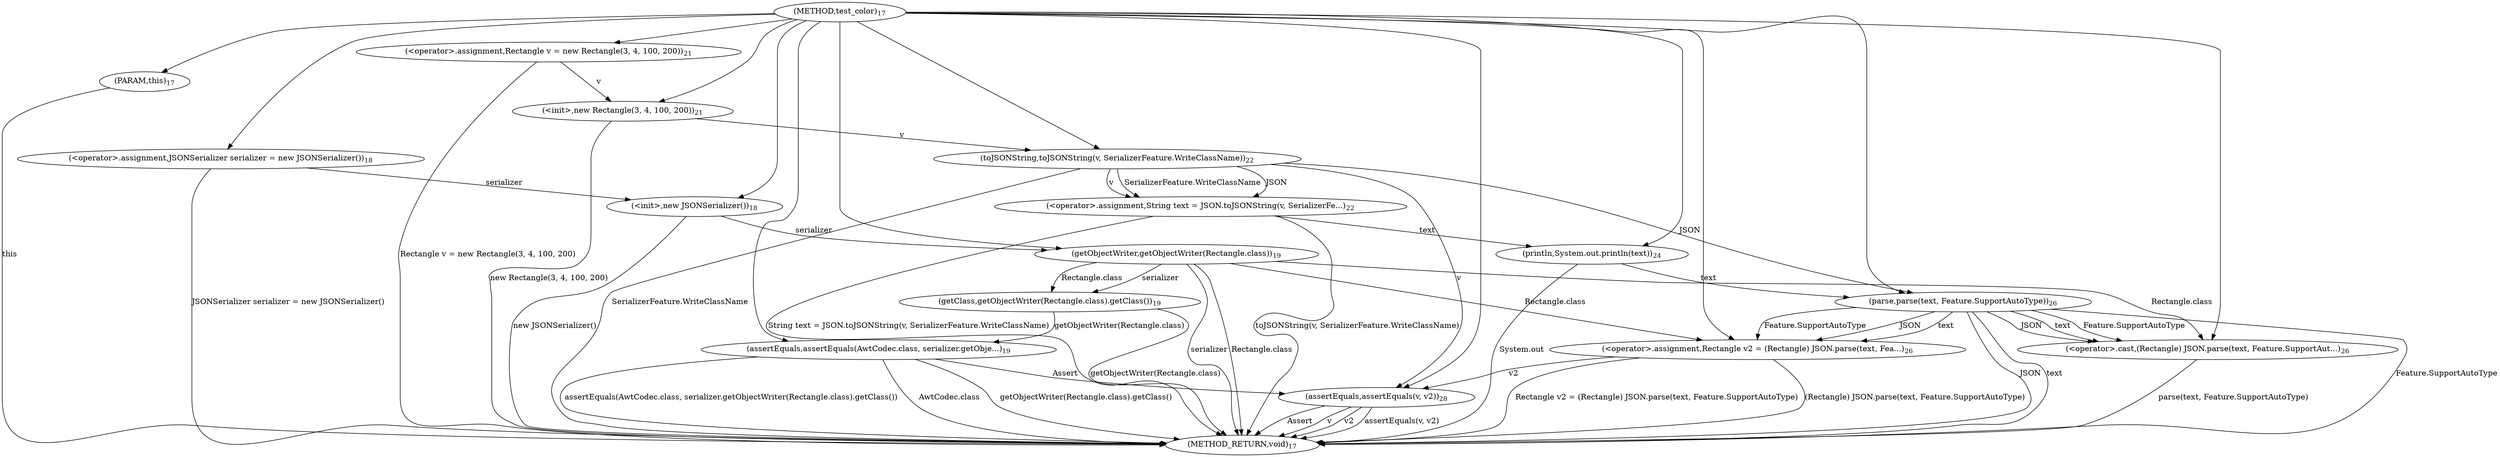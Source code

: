 digraph "test_color" {  
"7" [label = <(METHOD,test_color)<SUB>17</SUB>> ]
"68" [label = <(METHOD_RETURN,void)<SUB>17</SUB>> ]
"8" [label = <(PARAM,this)<SUB>17</SUB>> ]
"11" [label = <(&lt;operator&gt;.assignment,JSONSerializer serializer = new JSONSerializer())<SUB>18</SUB>> ]
"14" [label = <(&lt;init&gt;,new JSONSerializer())<SUB>18</SUB>> ]
"16" [label = <(assertEquals,assertEquals(AwtCodec.class, serializer.getObje...)<SUB>19</SUB>> ]
"28" [label = <(&lt;operator&gt;.assignment,Rectangle v = new Rectangle(3, 4, 100, 200))<SUB>21</SUB>> ]
"31" [label = <(&lt;init&gt;,new Rectangle(3, 4, 100, 200))<SUB>21</SUB>> ]
"38" [label = <(&lt;operator&gt;.assignment,String text = JSON.toJSONString(v, SerializerFe...)<SUB>22</SUB>> ]
"46" [label = <(println,System.out.println(text))<SUB>24</SUB>> ]
"52" [label = <(&lt;operator&gt;.assignment,Rectangle v2 = (Rectangle) JSON.parse(text, Fea...)<SUB>26</SUB>> ]
"62" [label = <(assertEquals,assertEquals(v, v2))<SUB>28</SUB>> ]
"11" [label = <(&lt;operator&gt;.assignment,JSONSerializer serializer = new JSONSerializer())<SUB>18</SUB>> ]
"11" [label = <(&lt;operator&gt;.assignment,JSONSerializer serializer = new JSONSerializer())<SUB>18</SUB>> ]
"14" [label = <(&lt;init&gt;,new JSONSerializer())<SUB>18</SUB>> ]
"16" [label = <(assertEquals,assertEquals(AwtCodec.class, serializer.getObje...)<SUB>19</SUB>> ]
"16" [label = <(assertEquals,assertEquals(AwtCodec.class, serializer.getObje...)<SUB>19</SUB>> ]
"16" [label = <(assertEquals,assertEquals(AwtCodec.class, serializer.getObje...)<SUB>19</SUB>> ]
"28" [label = <(&lt;operator&gt;.assignment,Rectangle v = new Rectangle(3, 4, 100, 200))<SUB>21</SUB>> ]
"28" [label = <(&lt;operator&gt;.assignment,Rectangle v = new Rectangle(3, 4, 100, 200))<SUB>21</SUB>> ]
"31" [label = <(&lt;init&gt;,new Rectangle(3, 4, 100, 200))<SUB>21</SUB>> ]
"31" [label = <(&lt;init&gt;,new Rectangle(3, 4, 100, 200))<SUB>21</SUB>> ]
"31" [label = <(&lt;init&gt;,new Rectangle(3, 4, 100, 200))<SUB>21</SUB>> ]
"31" [label = <(&lt;init&gt;,new Rectangle(3, 4, 100, 200))<SUB>21</SUB>> ]
"31" [label = <(&lt;init&gt;,new Rectangle(3, 4, 100, 200))<SUB>21</SUB>> ]
"38" [label = <(&lt;operator&gt;.assignment,String text = JSON.toJSONString(v, SerializerFe...)<SUB>22</SUB>> ]
"38" [label = <(&lt;operator&gt;.assignment,String text = JSON.toJSONString(v, SerializerFe...)<SUB>22</SUB>> ]
"46" [label = <(println,System.out.println(text))<SUB>24</SUB>> ]
"46" [label = <(println,System.out.println(text))<SUB>24</SUB>> ]
"52" [label = <(&lt;operator&gt;.assignment,Rectangle v2 = (Rectangle) JSON.parse(text, Fea...)<SUB>26</SUB>> ]
"52" [label = <(&lt;operator&gt;.assignment,Rectangle v2 = (Rectangle) JSON.parse(text, Fea...)<SUB>26</SUB>> ]
"62" [label = <(assertEquals,assertEquals(v, v2))<SUB>28</SUB>> ]
"62" [label = <(assertEquals,assertEquals(v, v2))<SUB>28</SUB>> ]
"62" [label = <(assertEquals,assertEquals(v, v2))<SUB>28</SUB>> ]
"21" [label = <(getClass,getObjectWriter(Rectangle.class).getClass())<SUB>19</SUB>> ]
"40" [label = <(toJSONString,toJSONString(v, SerializerFeature.WriteClassName))<SUB>22</SUB>> ]
"40" [label = <(toJSONString,toJSONString(v, SerializerFeature.WriteClassName))<SUB>22</SUB>> ]
"40" [label = <(toJSONString,toJSONString(v, SerializerFeature.WriteClassName))<SUB>22</SUB>> ]
"54" [label = <(&lt;operator&gt;.cast,(Rectangle) JSON.parse(text, Feature.SupportAut...)<SUB>26</SUB>> ]
"54" [label = <(&lt;operator&gt;.cast,(Rectangle) JSON.parse(text, Feature.SupportAut...)<SUB>26</SUB>> ]
"22" [label = <(getObjectWriter,getObjectWriter(Rectangle.class))<SUB>19</SUB>> ]
"22" [label = <(getObjectWriter,getObjectWriter(Rectangle.class))<SUB>19</SUB>> ]
"56" [label = <(parse,parse(text, Feature.SupportAutoType))<SUB>26</SUB>> ]
"56" [label = <(parse,parse(text, Feature.SupportAutoType))<SUB>26</SUB>> ]
"56" [label = <(parse,parse(text, Feature.SupportAutoType))<SUB>26</SUB>> ]
  "8" -> "68"  [ label = "this"] 
  "11" -> "68"  [ label = "JSONSerializer serializer = new JSONSerializer()"] 
  "14" -> "68"  [ label = "new JSONSerializer()"] 
  "16" -> "68"  [ label = "AwtCodec.class"] 
  "22" -> "68"  [ label = "serializer"] 
  "22" -> "68"  [ label = "Rectangle.class"] 
  "21" -> "68"  [ label = "getObjectWriter(Rectangle.class)"] 
  "16" -> "68"  [ label = "getObjectWriter(Rectangle.class).getClass()"] 
  "16" -> "68"  [ label = "assertEquals(AwtCodec.class, serializer.getObjectWriter(Rectangle.class).getClass())"] 
  "28" -> "68"  [ label = "Rectangle v = new Rectangle(3, 4, 100, 200)"] 
  "31" -> "68"  [ label = "new Rectangle(3, 4, 100, 200)"] 
  "40" -> "68"  [ label = "SerializerFeature.WriteClassName"] 
  "38" -> "68"  [ label = "toJSONString(v, SerializerFeature.WriteClassName)"] 
  "38" -> "68"  [ label = "String text = JSON.toJSONString(v, SerializerFeature.WriteClassName)"] 
  "46" -> "68"  [ label = "System.out"] 
  "56" -> "68"  [ label = "JSON"] 
  "56" -> "68"  [ label = "text"] 
  "56" -> "68"  [ label = "Feature.SupportAutoType"] 
  "54" -> "68"  [ label = "parse(text, Feature.SupportAutoType)"] 
  "52" -> "68"  [ label = "(Rectangle) JSON.parse(text, Feature.SupportAutoType)"] 
  "52" -> "68"  [ label = "Rectangle v2 = (Rectangle) JSON.parse(text, Feature.SupportAutoType)"] 
  "62" -> "68"  [ label = "Assert"] 
  "62" -> "68"  [ label = "v"] 
  "62" -> "68"  [ label = "v2"] 
  "62" -> "68"  [ label = "assertEquals(v, v2)"] 
  "7" -> "8" 
  "7" -> "11" 
  "7" -> "28" 
  "40" -> "38"  [ label = "JSON"] 
  "40" -> "38"  [ label = "v"] 
  "40" -> "38"  [ label = "SerializerFeature.WriteClassName"] 
  "22" -> "52"  [ label = "Rectangle.class"] 
  "7" -> "52" 
  "56" -> "52"  [ label = "JSON"] 
  "56" -> "52"  [ label = "text"] 
  "56" -> "52"  [ label = "Feature.SupportAutoType"] 
  "11" -> "14"  [ label = "serializer"] 
  "7" -> "14" 
  "7" -> "16" 
  "21" -> "16"  [ label = "getObjectWriter(Rectangle.class)"] 
  "28" -> "31"  [ label = "v"] 
  "7" -> "31" 
  "38" -> "46"  [ label = "text"] 
  "7" -> "46" 
  "16" -> "62"  [ label = "Assert"] 
  "7" -> "62" 
  "40" -> "62"  [ label = "v"] 
  "52" -> "62"  [ label = "v2"] 
  "22" -> "21"  [ label = "serializer"] 
  "22" -> "21"  [ label = "Rectangle.class"] 
  "7" -> "40" 
  "31" -> "40"  [ label = "v"] 
  "22" -> "54"  [ label = "Rectangle.class"] 
  "7" -> "54" 
  "56" -> "54"  [ label = "JSON"] 
  "56" -> "54"  [ label = "text"] 
  "56" -> "54"  [ label = "Feature.SupportAutoType"] 
  "14" -> "22"  [ label = "serializer"] 
  "7" -> "22" 
  "40" -> "56"  [ label = "JSON"] 
  "7" -> "56" 
  "46" -> "56"  [ label = "text"] 
}
